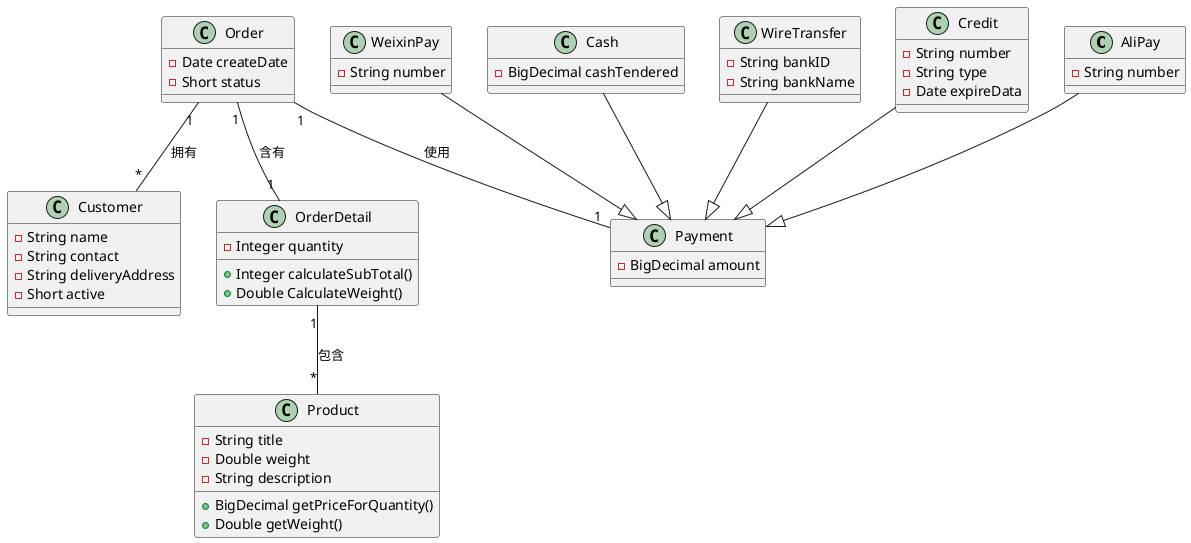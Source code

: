 @startuml
class AliPay {
- String number
}

class Customer {
- String name
- String contact
- String deliveryAddress
- Short active
}

class Order {
- Date createDate
- Short status
}

class WeixinPay {
- String number
}

class OrderDetail {
- Integer quantity
+ Integer calculateSubTotal()
+ Double CalculateWeight()
}


class Cash {
- BigDecimal cashTendered
}

class Payment {
- BigDecimal amount
}

class Product {
- String title
- Double weight
- String description
+ BigDecimal getPriceForQuantity()
+ Double getWeight()
}


class WireTransfer {
- String bankID
- String bankName
}

class Credit {
- String number
- String type
- Date expireData
}

Order "1" -- "*" Customer : "拥有"
Order "1" -- "1" Payment : "使用"
Order "1" -- "1" OrderDetail : "含有"
OrderDetail "1" -- "*" Product : "包含"
Credit --|> Payment
AliPay --|> Payment
WeixinPay --|> Payment
WireTransfer --|> Payment
Cash --|> Payment

@enduml